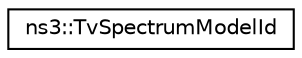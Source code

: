 digraph "Graphical Class Hierarchy"
{
 // LATEX_PDF_SIZE
  edge [fontname="Helvetica",fontsize="10",labelfontname="Helvetica",labelfontsize="10"];
  node [fontname="Helvetica",fontsize="10",shape=record];
  rankdir="LR";
  Node0 [label="ns3::TvSpectrumModelId",height=0.2,width=0.4,color="black", fillcolor="white", style="filled",URL="$structns3_1_1_tv_spectrum_model_id.html",tooltip="Used as key for map containing created spectrum models."];
}
